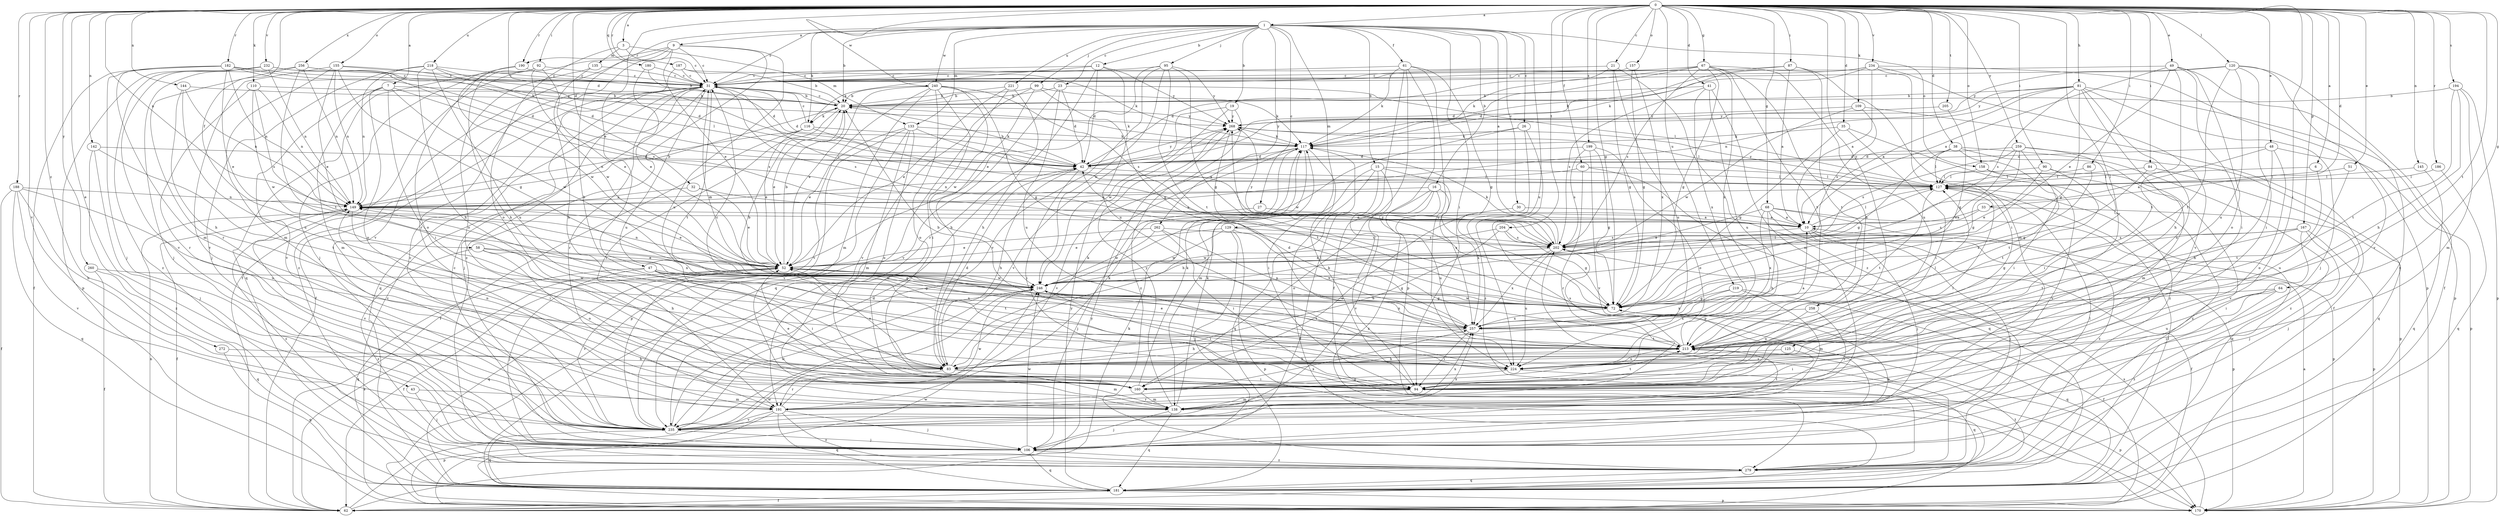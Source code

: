 strict digraph  {
0;
1;
3;
6;
7;
9;
10;
12;
15;
16;
19;
20;
21;
23;
26;
27;
30;
31;
32;
33;
35;
38;
41;
42;
43;
47;
48;
49;
51;
52;
58;
60;
61;
62;
64;
67;
68;
72;
81;
83;
84;
86;
87;
90;
92;
94;
95;
99;
106;
109;
110;
116;
117;
120;
125;
127;
129;
133;
135;
138;
142;
144;
145;
149;
155;
157;
158;
160;
167;
170;
180;
181;
182;
186;
187;
188;
190;
191;
194;
199;
202;
204;
205;
213;
218;
219;
221;
224;
232;
234;
235;
240;
246;
256;
257;
258;
259;
260;
262;
268;
272;
279;
0 -> 1  [label=a];
0 -> 3  [label=a];
0 -> 6  [label=a];
0 -> 7  [label=a];
0 -> 21  [label=c];
0 -> 32  [label=d];
0 -> 33  [label=d];
0 -> 35  [label=d];
0 -> 38  [label=d];
0 -> 41  [label=d];
0 -> 42  [label=d];
0 -> 43  [label=e];
0 -> 47  [label=e];
0 -> 48  [label=e];
0 -> 49  [label=e];
0 -> 51  [label=e];
0 -> 58  [label=f];
0 -> 60  [label=f];
0 -> 64  [label=g];
0 -> 67  [label=g];
0 -> 68  [label=g];
0 -> 72  [label=g];
0 -> 81  [label=h];
0 -> 84  [label=i];
0 -> 86  [label=i];
0 -> 87  [label=i];
0 -> 90  [label=i];
0 -> 92  [label=i];
0 -> 94  [label=i];
0 -> 109  [label=k];
0 -> 110  [label=k];
0 -> 120  [label=l];
0 -> 125  [label=l];
0 -> 142  [label=n];
0 -> 144  [label=n];
0 -> 145  [label=n];
0 -> 149  [label=n];
0 -> 155  [label=o];
0 -> 157  [label=o];
0 -> 158  [label=o];
0 -> 167  [label=p];
0 -> 180  [label=q];
0 -> 182  [label=r];
0 -> 186  [label=r];
0 -> 187  [label=r];
0 -> 188  [label=r];
0 -> 190  [label=r];
0 -> 194  [label=s];
0 -> 199  [label=s];
0 -> 204  [label=t];
0 -> 205  [label=t];
0 -> 213  [label=t];
0 -> 218  [label=u];
0 -> 219  [label=u];
0 -> 232  [label=v];
0 -> 234  [label=v];
0 -> 235  [label=v];
0 -> 240  [label=w];
0 -> 256  [label=x];
0 -> 258  [label=y];
0 -> 259  [label=y];
0 -> 260  [label=y];
0 -> 272  [label=z];
1 -> 9  [label=a];
1 -> 10  [label=a];
1 -> 12  [label=b];
1 -> 15  [label=b];
1 -> 16  [label=b];
1 -> 19  [label=b];
1 -> 20  [label=b];
1 -> 23  [label=c];
1 -> 26  [label=c];
1 -> 27  [label=c];
1 -> 30  [label=c];
1 -> 31  [label=c];
1 -> 61  [label=f];
1 -> 83  [label=h];
1 -> 94  [label=i];
1 -> 95  [label=j];
1 -> 99  [label=j];
1 -> 116  [label=k];
1 -> 129  [label=m];
1 -> 133  [label=m];
1 -> 158  [label=o];
1 -> 221  [label=u];
1 -> 224  [label=u];
1 -> 240  [label=w];
1 -> 262  [label=y];
3 -> 31  [label=c];
3 -> 133  [label=m];
3 -> 135  [label=m];
3 -> 160  [label=o];
6 -> 127  [label=l];
6 -> 213  [label=t];
7 -> 20  [label=b];
7 -> 94  [label=i];
7 -> 138  [label=m];
7 -> 160  [label=o];
7 -> 202  [label=s];
7 -> 235  [label=v];
7 -> 246  [label=w];
9 -> 31  [label=c];
9 -> 52  [label=e];
9 -> 62  [label=f];
9 -> 190  [label=r];
9 -> 191  [label=r];
9 -> 224  [label=u];
9 -> 235  [label=v];
9 -> 279  [label=z];
10 -> 31  [label=c];
10 -> 62  [label=f];
10 -> 106  [label=j];
10 -> 127  [label=l];
10 -> 170  [label=p];
10 -> 202  [label=s];
12 -> 31  [label=c];
12 -> 42  [label=d];
12 -> 116  [label=k];
12 -> 191  [label=r];
12 -> 224  [label=u];
12 -> 268  [label=y];
15 -> 62  [label=f];
15 -> 83  [label=h];
15 -> 94  [label=i];
15 -> 127  [label=l];
15 -> 181  [label=q];
15 -> 257  [label=x];
16 -> 149  [label=n];
16 -> 160  [label=o];
16 -> 224  [label=u];
16 -> 235  [label=v];
16 -> 257  [label=x];
16 -> 279  [label=z];
19 -> 235  [label=v];
19 -> 246  [label=w];
19 -> 268  [label=y];
19 -> 279  [label=z];
20 -> 31  [label=c];
20 -> 52  [label=e];
20 -> 116  [label=k];
20 -> 117  [label=k];
20 -> 191  [label=r];
20 -> 268  [label=y];
21 -> 31  [label=c];
21 -> 42  [label=d];
21 -> 72  [label=g];
21 -> 224  [label=u];
21 -> 279  [label=z];
23 -> 20  [label=b];
23 -> 42  [label=d];
23 -> 127  [label=l];
23 -> 224  [label=u];
23 -> 235  [label=v];
26 -> 117  [label=k];
26 -> 170  [label=p];
26 -> 246  [label=w];
26 -> 279  [label=z];
27 -> 10  [label=a];
27 -> 106  [label=j];
30 -> 10  [label=a];
30 -> 160  [label=o];
31 -> 20  [label=b];
31 -> 42  [label=d];
31 -> 62  [label=f];
31 -> 106  [label=j];
31 -> 181  [label=q];
31 -> 191  [label=r];
31 -> 202  [label=s];
31 -> 213  [label=t];
31 -> 224  [label=u];
32 -> 10  [label=a];
32 -> 52  [label=e];
32 -> 149  [label=n];
33 -> 10  [label=a];
33 -> 106  [label=j];
33 -> 202  [label=s];
35 -> 72  [label=g];
35 -> 94  [label=i];
35 -> 117  [label=k];
35 -> 279  [label=z];
38 -> 42  [label=d];
38 -> 72  [label=g];
38 -> 94  [label=i];
38 -> 127  [label=l];
38 -> 138  [label=m];
38 -> 279  [label=z];
41 -> 20  [label=b];
41 -> 138  [label=m];
41 -> 202  [label=s];
41 -> 224  [label=u];
41 -> 257  [label=x];
42 -> 20  [label=b];
42 -> 83  [label=h];
42 -> 94  [label=i];
42 -> 127  [label=l];
42 -> 268  [label=y];
43 -> 106  [label=j];
43 -> 138  [label=m];
47 -> 72  [label=g];
47 -> 94  [label=i];
47 -> 106  [label=j];
47 -> 181  [label=q];
47 -> 213  [label=t];
47 -> 246  [label=w];
47 -> 257  [label=x];
48 -> 10  [label=a];
48 -> 42  [label=d];
48 -> 83  [label=h];
48 -> 160  [label=o];
48 -> 170  [label=p];
49 -> 10  [label=a];
49 -> 31  [label=c];
49 -> 52  [label=e];
49 -> 94  [label=i];
49 -> 160  [label=o];
49 -> 213  [label=t];
49 -> 279  [label=z];
51 -> 127  [label=l];
51 -> 224  [label=u];
52 -> 20  [label=b];
52 -> 62  [label=f];
52 -> 72  [label=g];
52 -> 149  [label=n];
52 -> 181  [label=q];
52 -> 235  [label=v];
52 -> 246  [label=w];
58 -> 52  [label=e];
58 -> 72  [label=g];
58 -> 83  [label=h];
58 -> 160  [label=o];
58 -> 279  [label=z];
60 -> 127  [label=l];
60 -> 149  [label=n];
60 -> 181  [label=q];
60 -> 191  [label=r];
61 -> 31  [label=c];
61 -> 62  [label=f];
61 -> 72  [label=g];
61 -> 106  [label=j];
61 -> 117  [label=k];
61 -> 170  [label=p];
61 -> 224  [label=u];
62 -> 52  [label=e];
62 -> 117  [label=k];
62 -> 149  [label=n];
62 -> 246  [label=w];
64 -> 72  [label=g];
64 -> 94  [label=i];
64 -> 224  [label=u];
64 -> 279  [label=z];
67 -> 31  [label=c];
67 -> 42  [label=d];
67 -> 72  [label=g];
67 -> 83  [label=h];
67 -> 117  [label=k];
67 -> 202  [label=s];
67 -> 213  [label=t];
67 -> 224  [label=u];
67 -> 257  [label=x];
68 -> 10  [label=a];
68 -> 52  [label=e];
68 -> 83  [label=h];
68 -> 106  [label=j];
68 -> 170  [label=p];
68 -> 257  [label=x];
68 -> 279  [label=z];
72 -> 31  [label=c];
72 -> 181  [label=q];
72 -> 246  [label=w];
72 -> 257  [label=x];
72 -> 268  [label=y];
81 -> 10  [label=a];
81 -> 20  [label=b];
81 -> 72  [label=g];
81 -> 83  [label=h];
81 -> 106  [label=j];
81 -> 149  [label=n];
81 -> 160  [label=o];
81 -> 170  [label=p];
81 -> 202  [label=s];
81 -> 268  [label=y];
83 -> 42  [label=d];
83 -> 52  [label=e];
83 -> 94  [label=i];
83 -> 117  [label=k];
83 -> 138  [label=m];
83 -> 191  [label=r];
84 -> 72  [label=g];
84 -> 127  [label=l];
84 -> 170  [label=p];
86 -> 127  [label=l];
86 -> 257  [label=x];
87 -> 10  [label=a];
87 -> 31  [label=c];
87 -> 117  [label=k];
87 -> 138  [label=m];
87 -> 213  [label=t];
90 -> 52  [label=e];
90 -> 127  [label=l];
90 -> 213  [label=t];
90 -> 235  [label=v];
92 -> 31  [label=c];
92 -> 52  [label=e];
92 -> 83  [label=h];
92 -> 160  [label=o];
92 -> 181  [label=q];
92 -> 246  [label=w];
94 -> 117  [label=k];
94 -> 127  [label=l];
94 -> 138  [label=m];
94 -> 170  [label=p];
94 -> 191  [label=r];
95 -> 31  [label=c];
95 -> 52  [label=e];
95 -> 72  [label=g];
95 -> 213  [label=t];
95 -> 235  [label=v];
95 -> 246  [label=w];
95 -> 268  [label=y];
99 -> 20  [label=b];
99 -> 72  [label=g];
99 -> 83  [label=h];
99 -> 117  [label=k];
99 -> 235  [label=v];
106 -> 31  [label=c];
106 -> 72  [label=g];
106 -> 127  [label=l];
106 -> 181  [label=q];
106 -> 246  [label=w];
106 -> 279  [label=z];
109 -> 62  [label=f];
109 -> 202  [label=s];
109 -> 246  [label=w];
109 -> 268  [label=y];
110 -> 20  [label=b];
110 -> 149  [label=n];
110 -> 191  [label=r];
110 -> 202  [label=s];
110 -> 246  [label=w];
116 -> 10  [label=a];
116 -> 31  [label=c];
116 -> 52  [label=e];
116 -> 62  [label=f];
116 -> 117  [label=k];
116 -> 149  [label=n];
117 -> 42  [label=d];
117 -> 94  [label=i];
117 -> 138  [label=m];
117 -> 235  [label=v];
120 -> 31  [label=c];
120 -> 62  [label=f];
120 -> 94  [label=i];
120 -> 213  [label=t];
120 -> 224  [label=u];
120 -> 235  [label=v];
120 -> 268  [label=y];
125 -> 83  [label=h];
125 -> 94  [label=i];
127 -> 149  [label=n];
127 -> 181  [label=q];
127 -> 213  [label=t];
127 -> 268  [label=y];
129 -> 52  [label=e];
129 -> 106  [label=j];
129 -> 170  [label=p];
129 -> 202  [label=s];
129 -> 246  [label=w];
129 -> 257  [label=x];
133 -> 52  [label=e];
133 -> 117  [label=k];
133 -> 127  [label=l];
133 -> 138  [label=m];
133 -> 160  [label=o];
133 -> 170  [label=p];
133 -> 235  [label=v];
135 -> 31  [label=c];
135 -> 83  [label=h];
135 -> 160  [label=o];
138 -> 106  [label=j];
138 -> 117  [label=k];
138 -> 181  [label=q];
138 -> 213  [label=t];
138 -> 257  [label=x];
138 -> 268  [label=y];
142 -> 42  [label=d];
142 -> 106  [label=j];
142 -> 213  [label=t];
142 -> 279  [label=z];
144 -> 20  [label=b];
144 -> 83  [label=h];
144 -> 149  [label=n];
144 -> 224  [label=u];
145 -> 127  [label=l];
145 -> 181  [label=q];
149 -> 10  [label=a];
149 -> 20  [label=b];
149 -> 52  [label=e];
149 -> 62  [label=f];
149 -> 94  [label=i];
149 -> 235  [label=v];
149 -> 279  [label=z];
155 -> 20  [label=b];
155 -> 31  [label=c];
155 -> 52  [label=e];
155 -> 72  [label=g];
155 -> 138  [label=m];
155 -> 149  [label=n];
155 -> 235  [label=v];
157 -> 31  [label=c];
157 -> 72  [label=g];
157 -> 257  [label=x];
158 -> 127  [label=l];
158 -> 235  [label=v];
158 -> 279  [label=z];
160 -> 52  [label=e];
160 -> 117  [label=k];
160 -> 138  [label=m];
160 -> 149  [label=n];
160 -> 213  [label=t];
167 -> 72  [label=g];
167 -> 94  [label=i];
167 -> 106  [label=j];
167 -> 170  [label=p];
167 -> 202  [label=s];
167 -> 213  [label=t];
170 -> 10  [label=a];
170 -> 31  [label=c];
170 -> 202  [label=s];
170 -> 246  [label=w];
170 -> 268  [label=y];
180 -> 31  [label=c];
180 -> 42  [label=d];
180 -> 52  [label=e];
181 -> 62  [label=f];
181 -> 127  [label=l];
181 -> 170  [label=p];
181 -> 213  [label=t];
181 -> 268  [label=y];
182 -> 31  [label=c];
182 -> 42  [label=d];
182 -> 52  [label=e];
182 -> 62  [label=f];
182 -> 106  [label=j];
182 -> 138  [label=m];
182 -> 149  [label=n];
182 -> 268  [label=y];
186 -> 127  [label=l];
186 -> 181  [label=q];
187 -> 20  [label=b];
187 -> 31  [label=c];
187 -> 117  [label=k];
187 -> 279  [label=z];
188 -> 62  [label=f];
188 -> 83  [label=h];
188 -> 149  [label=n];
188 -> 181  [label=q];
188 -> 224  [label=u];
188 -> 235  [label=v];
190 -> 31  [label=c];
190 -> 106  [label=j];
190 -> 246  [label=w];
191 -> 106  [label=j];
191 -> 117  [label=k];
191 -> 170  [label=p];
191 -> 181  [label=q];
191 -> 235  [label=v];
191 -> 246  [label=w];
191 -> 257  [label=x];
191 -> 279  [label=z];
194 -> 20  [label=b];
194 -> 83  [label=h];
194 -> 138  [label=m];
194 -> 170  [label=p];
194 -> 213  [label=t];
199 -> 42  [label=d];
199 -> 72  [label=g];
199 -> 160  [label=o];
199 -> 202  [label=s];
199 -> 235  [label=v];
202 -> 52  [label=e];
202 -> 117  [label=k];
202 -> 224  [label=u];
202 -> 257  [label=x];
202 -> 268  [label=y];
204 -> 72  [label=g];
204 -> 83  [label=h];
204 -> 202  [label=s];
204 -> 246  [label=w];
205 -> 72  [label=g];
205 -> 268  [label=y];
213 -> 10  [label=a];
213 -> 20  [label=b];
213 -> 31  [label=c];
213 -> 52  [label=e];
213 -> 83  [label=h];
213 -> 127  [label=l];
213 -> 202  [label=s];
213 -> 224  [label=u];
218 -> 31  [label=c];
218 -> 42  [label=d];
218 -> 83  [label=h];
218 -> 106  [label=j];
218 -> 127  [label=l];
218 -> 149  [label=n];
218 -> 224  [label=u];
219 -> 62  [label=f];
219 -> 72  [label=g];
219 -> 138  [label=m];
219 -> 257  [label=x];
221 -> 20  [label=b];
221 -> 52  [label=e];
221 -> 83  [label=h];
221 -> 181  [label=q];
224 -> 160  [label=o];
224 -> 181  [label=q];
232 -> 31  [label=c];
232 -> 149  [label=n];
232 -> 170  [label=p];
232 -> 202  [label=s];
232 -> 235  [label=v];
232 -> 279  [label=z];
234 -> 10  [label=a];
234 -> 31  [label=c];
234 -> 42  [label=d];
234 -> 94  [label=i];
234 -> 117  [label=k];
234 -> 170  [label=p];
234 -> 235  [label=v];
235 -> 31  [label=c];
235 -> 42  [label=d];
235 -> 106  [label=j];
235 -> 181  [label=q];
235 -> 246  [label=w];
235 -> 257  [label=x];
240 -> 20  [label=b];
240 -> 52  [label=e];
240 -> 72  [label=g];
240 -> 94  [label=i];
240 -> 138  [label=m];
240 -> 160  [label=o];
240 -> 202  [label=s];
240 -> 235  [label=v];
240 -> 246  [label=w];
246 -> 72  [label=g];
246 -> 94  [label=i];
246 -> 127  [label=l];
246 -> 213  [label=t];
246 -> 257  [label=x];
256 -> 31  [label=c];
256 -> 42  [label=d];
256 -> 106  [label=j];
256 -> 149  [label=n];
256 -> 191  [label=r];
256 -> 213  [label=t];
257 -> 20  [label=b];
257 -> 42  [label=d];
257 -> 83  [label=h];
257 -> 94  [label=i];
257 -> 149  [label=n];
257 -> 213  [label=t];
258 -> 191  [label=r];
258 -> 224  [label=u];
258 -> 257  [label=x];
259 -> 42  [label=d];
259 -> 72  [label=g];
259 -> 94  [label=i];
259 -> 181  [label=q];
259 -> 202  [label=s];
259 -> 213  [label=t];
259 -> 246  [label=w];
260 -> 62  [label=f];
260 -> 181  [label=q];
260 -> 246  [label=w];
262 -> 52  [label=e];
262 -> 94  [label=i];
262 -> 202  [label=s];
262 -> 246  [label=w];
262 -> 257  [label=x];
268 -> 117  [label=k];
268 -> 127  [label=l];
268 -> 213  [label=t];
272 -> 83  [label=h];
272 -> 181  [label=q];
279 -> 181  [label=q];
279 -> 202  [label=s];
}

